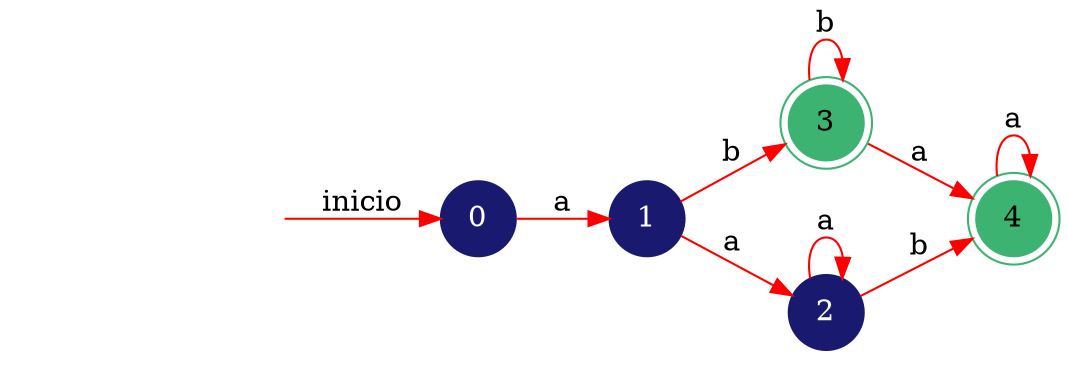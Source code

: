 digraph automata_finito {
	rankdir=LR;
	size="13,5"
	node [shape=doublecircle, style = filled,color = mediumseagreen]; 3 4;
	node [shape=circle];
	node [color=midnightblue,fontcolor=white];
	edge [color=red];
	 secret_node [style=invis];
	secret_node -> 0 [label="inicio"];
	0 -> 1 [label="a"];
	1 -> 2 [label="a"];
	1 -> 3 [label="b"];
	2 -> 2 [label="a"];
	2 -> 4 [label="b"];
	3 -> 4 [label="a"];
	3 -> 3 [label="b"];
	4 -> 4 [label="a"];
}